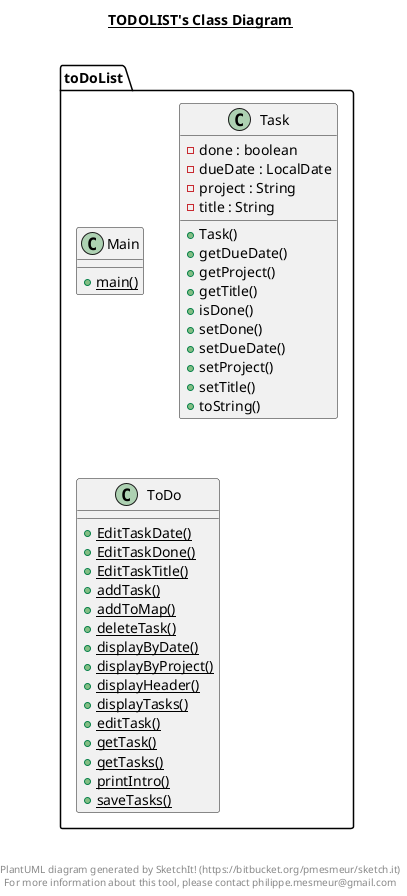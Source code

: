 @startuml

title __TODOLIST's Class Diagram__\n

  namespace toDoList {
    class toDoList.Main {
        {static} + main()
    }
  }
  

  namespace toDoList {
    class toDoList.Task {
        - done : boolean
        - dueDate : LocalDate
        - project : String
        - title : String
        + Task()
        + getDueDate()
        + getProject()
        + getTitle()
        + isDone()
        + setDone()
        + setDueDate()
        + setProject()
        + setTitle()
        + toString()
    }
  }
  

  namespace toDoList {
    class toDoList.ToDo {
        {static} + EditTaskDate()
        {static} + EditTaskDone()
        {static} + EditTaskTitle()
        {static} + addTask()
        {static} + addToMap()
        {static} + deleteTask()
        {static} + displayByDate()
        {static} + displayByProject()
        {static} + displayHeader()
        {static} + displayTasks()
        {static} + editTask()
        {static} + getTask()
        {static} + getTasks()
        {static} + printIntro()
        {static} + saveTasks()
    }
  }
  



right footer


PlantUML diagram generated by SketchIt! (https://bitbucket.org/pmesmeur/sketch.it)
For more information about this tool, please contact philippe.mesmeur@gmail.com
endfooter

@enduml
